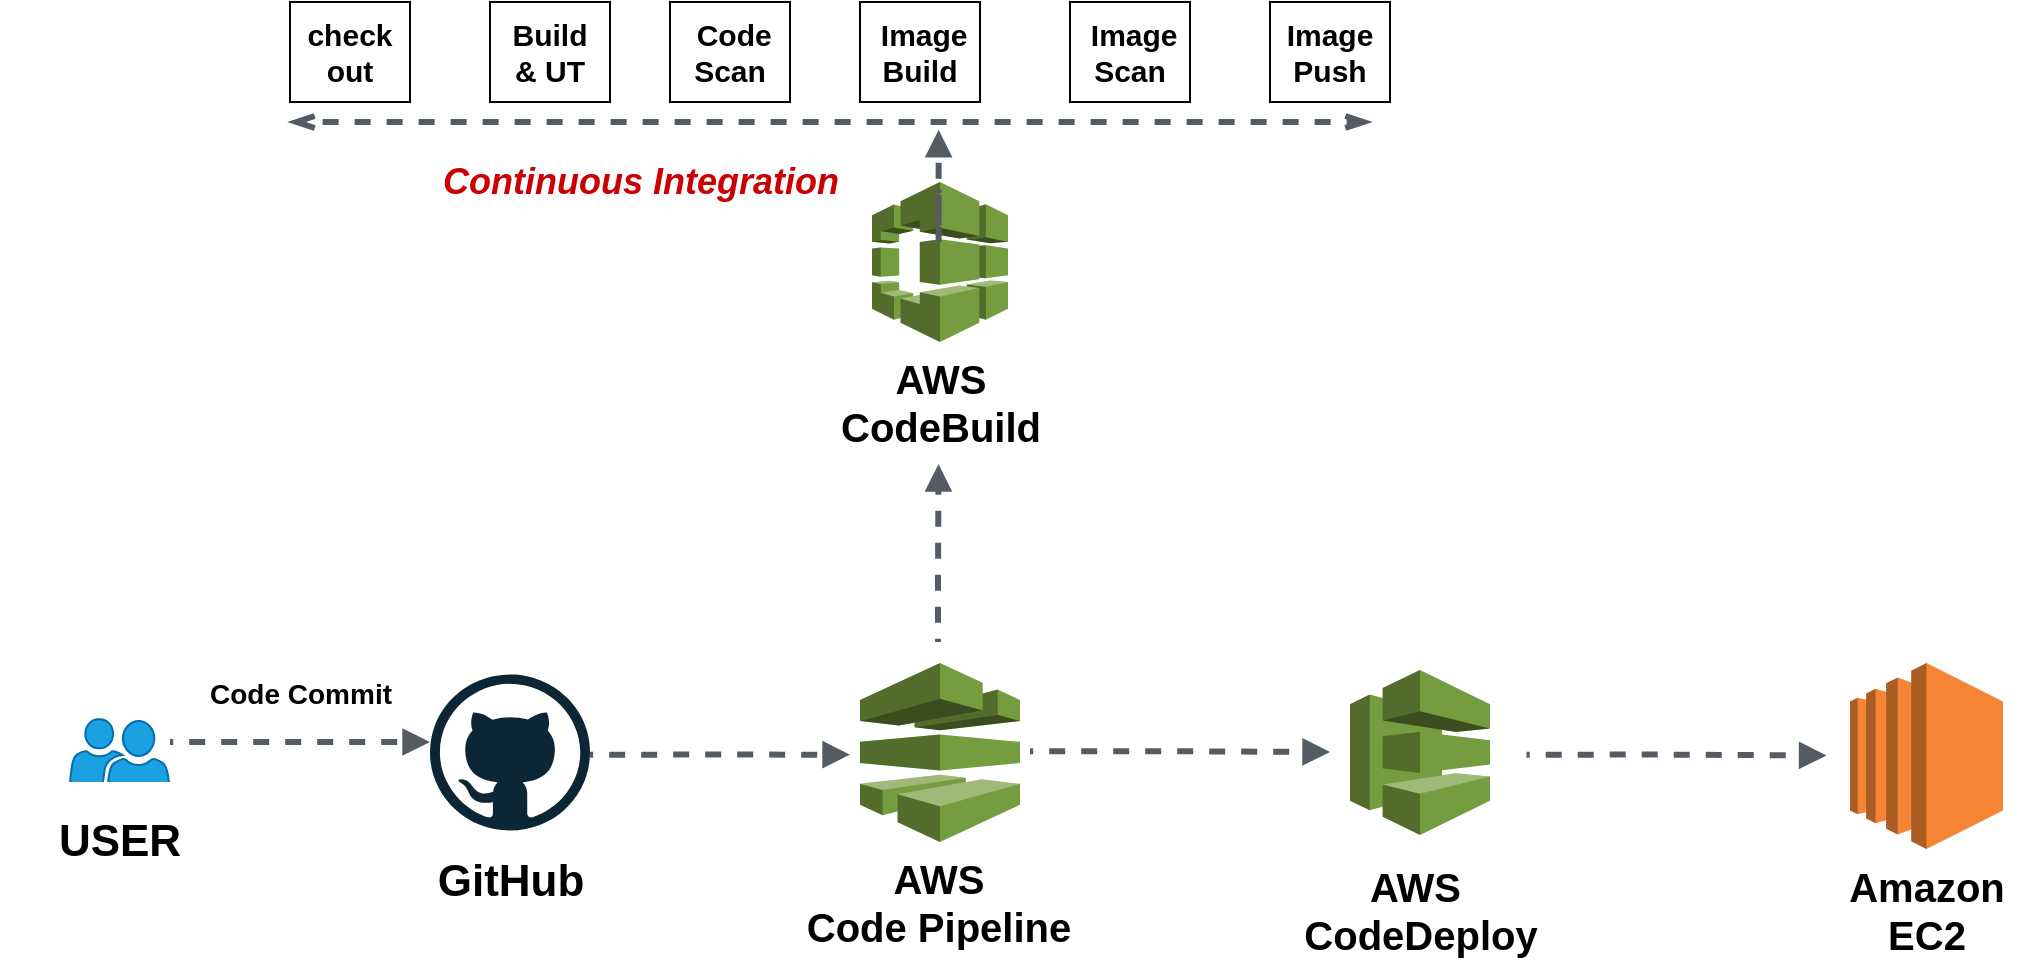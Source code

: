 <mxfile version="26.0.16">
  <diagram name="Page-1" id="hsaw5kZA_V9LT7LFlTlA">
    <mxGraphModel dx="1257" dy="714" grid="1" gridSize="10" guides="1" tooltips="1" connect="1" arrows="1" fold="1" page="1" pageScale="1" pageWidth="1169" pageHeight="827" math="0" shadow="0">
      <root>
        <mxCell id="0" />
        <mxCell id="1" parent="0" />
        <mxCell id="DUyp_SDA0KsKm434eSB0-1" value="" style="sketch=0;pointerEvents=1;shadow=0;dashed=0;html=1;strokeColor=#006EAF;labelPosition=center;verticalLabelPosition=bottom;verticalAlign=top;align=center;fillColor=#1ba1e2;shape=mxgraph.mscae.intune.user_group;fontColor=#ffffff;" parent="1" vertex="1">
          <mxGeometry x="110" y="528.5" width="50" height="37" as="geometry" />
        </mxCell>
        <mxCell id="DUyp_SDA0KsKm434eSB0-3" value="" style="dashed=0;outlineConnect=0;html=1;align=center;labelPosition=center;verticalLabelPosition=bottom;verticalAlign=top;shape=mxgraph.weblogos.github;" parent="1" vertex="1">
          <mxGeometry x="290" y="506.25" width="80" height="78" as="geometry" />
        </mxCell>
        <mxCell id="DUyp_SDA0KsKm434eSB0-4" value="" style="outlineConnect=0;dashed=0;verticalLabelPosition=bottom;verticalAlign=top;align=center;html=1;shape=mxgraph.aws3.codepipeline;fillColor=#759C3E;gradientColor=none;" parent="1" vertex="1">
          <mxGeometry x="505" y="500.5" width="80" height="89.5" as="geometry" />
        </mxCell>
        <mxCell id="DUyp_SDA0KsKm434eSB0-5" value="" style="outlineConnect=0;dashed=0;verticalLabelPosition=bottom;verticalAlign=top;align=center;html=1;shape=mxgraph.aws3.codebuild;fillColor=#759C3E;gradientColor=none;" parent="1" vertex="1">
          <mxGeometry x="511" y="260" width="68" height="80" as="geometry" />
        </mxCell>
        <mxCell id="DUyp_SDA0KsKm434eSB0-6" value="" style="outlineConnect=0;dashed=0;verticalLabelPosition=bottom;verticalAlign=top;align=center;html=1;shape=mxgraph.aws3.codedeploy;fillColor=#759C3E;gradientColor=none;" parent="1" vertex="1">
          <mxGeometry x="750" y="504" width="70" height="82.5" as="geometry" />
        </mxCell>
        <mxCell id="DUyp_SDA0KsKm434eSB0-7" value="" style="outlineConnect=0;dashed=0;verticalLabelPosition=bottom;verticalAlign=top;align=center;html=1;shape=mxgraph.aws3.ec2;fillColor=#F58534;gradientColor=none;" parent="1" vertex="1">
          <mxGeometry x="1000" y="500.5" width="76.5" height="93" as="geometry" />
        </mxCell>
        <mxCell id="DUyp_SDA0KsKm434eSB0-8" value="&lt;font style=&quot;font-size: 22px;&quot;&gt;&lt;b&gt;USER&lt;/b&gt;&lt;/font&gt;" style="whiteSpace=wrap;html=1;gradientColor=none;strokeColor=none;" parent="1" vertex="1">
          <mxGeometry x="75" y="560" width="120" height="60" as="geometry" />
        </mxCell>
        <mxCell id="DUyp_SDA0KsKm434eSB0-13" value="" style="edgeStyle=orthogonalEdgeStyle;html=1;endArrow=block;elbow=vertical;startArrow=none;endFill=1;strokeColor=#545B64;rounded=0;strokeWidth=3;flowAnimation=1;" parent="1" target="DUyp_SDA0KsKm434eSB0-3" edge="1">
          <mxGeometry width="100" relative="1" as="geometry">
            <mxPoint x="160" y="540" as="sourcePoint" />
            <mxPoint x="250" y="380" as="targetPoint" />
            <Array as="points">
              <mxPoint x="230" y="540" />
              <mxPoint x="230" y="540" />
            </Array>
          </mxGeometry>
        </mxCell>
        <mxCell id="DUyp_SDA0KsKm434eSB0-14" value="&lt;b&gt;&lt;font style=&quot;font-size: 14px;&quot;&gt;Code Commit&lt;/font&gt;&lt;/b&gt;" style="text;html=1;align=center;verticalAlign=middle;resizable=0;points=[];autosize=1;strokeColor=none;fillColor=none;" parent="1" vertex="1">
          <mxGeometry x="170" y="500.5" width="110" height="30" as="geometry" />
        </mxCell>
        <mxCell id="DUyp_SDA0KsKm434eSB0-16" value="&lt;b&gt;&lt;font style=&quot;font-size: 22px;&quot;&gt;GitHub&lt;/font&gt;&lt;/b&gt;" style="text;html=1;align=center;verticalAlign=middle;resizable=0;points=[];autosize=1;strokeColor=none;fillColor=none;" parent="1" vertex="1">
          <mxGeometry x="280" y="590" width="100" height="40" as="geometry" />
        </mxCell>
        <mxCell id="DUyp_SDA0KsKm434eSB0-17" value="&lt;b&gt;&lt;font style=&quot;font-size: 20px;&quot;&gt;AWS&lt;/font&gt;&lt;/b&gt;&lt;div&gt;&lt;b&gt;&lt;font style=&quot;font-size: 20px;&quot;&gt;Code Pipeline&lt;/font&gt;&lt;/b&gt;&lt;/div&gt;" style="text;html=1;align=center;verticalAlign=middle;resizable=0;points=[];autosize=1;strokeColor=none;fillColor=none;" parent="1" vertex="1">
          <mxGeometry x="464" y="590" width="160" height="60" as="geometry" />
        </mxCell>
        <mxCell id="DUyp_SDA0KsKm434eSB0-18" value="&lt;font style=&quot;font-size: 20px;&quot;&gt;&lt;b&gt;AWS&amp;nbsp;&lt;/b&gt;&lt;/font&gt;&lt;div&gt;&lt;font style=&quot;font-size: 20px;&quot;&gt;&lt;b&gt;CodeDeploy&lt;/b&gt;&lt;/font&gt;&lt;/div&gt;" style="text;html=1;align=center;verticalAlign=middle;resizable=0;points=[];autosize=1;strokeColor=none;fillColor=none;" parent="1" vertex="1">
          <mxGeometry x="715" y="593.5" width="140" height="60" as="geometry" />
        </mxCell>
        <mxCell id="DUyp_SDA0KsKm434eSB0-19" value="&lt;font style=&quot;font-size: 20px;&quot;&gt;&lt;b&gt;Amazon&lt;/b&gt;&lt;/font&gt;&lt;div&gt;&lt;font style=&quot;font-size: 20px;&quot;&gt;&lt;b&gt;EC2&lt;/b&gt;&lt;/font&gt;&lt;/div&gt;" style="text;html=1;align=center;verticalAlign=middle;resizable=0;points=[];autosize=1;strokeColor=none;fillColor=none;" parent="1" vertex="1">
          <mxGeometry x="988.25" y="593.5" width="100" height="60" as="geometry" />
        </mxCell>
        <mxCell id="DUyp_SDA0KsKm434eSB0-20" value="&lt;b&gt;&lt;font style=&quot;font-size: 20px;&quot;&gt;AWS&lt;/font&gt;&lt;/b&gt;&lt;div&gt;&lt;b&gt;&lt;font style=&quot;font-size: 20px;&quot;&gt;CodeBuild&lt;/font&gt;&lt;/b&gt;&lt;/div&gt;" style="text;html=1;align=center;verticalAlign=middle;resizable=0;points=[];autosize=1;strokeColor=none;fillColor=none;" parent="1" vertex="1">
          <mxGeometry x="485" y="340" width="120" height="60" as="geometry" />
        </mxCell>
        <mxCell id="DUyp_SDA0KsKm434eSB0-21" value="&lt;font style=&quot;font-size: 18px; color: rgb(204, 0, 0);&quot;&gt;&lt;i style=&quot;&quot;&gt;&lt;b&gt;Continuous Integration&lt;/b&gt;&lt;/i&gt;&lt;/font&gt;" style="text;html=1;align=center;verticalAlign=middle;resizable=0;points=[];autosize=1;strokeColor=none;fillColor=none;" parent="1" vertex="1">
          <mxGeometry x="285" y="240" width="220" height="40" as="geometry" />
        </mxCell>
        <mxCell id="DUyp_SDA0KsKm434eSB0-23" value="&lt;font style=&quot;font-size: 15px;&quot;&gt;&lt;b&gt;check&lt;/b&gt;&lt;/font&gt;&lt;div&gt;&lt;font style=&quot;font-size: 15px;&quot;&gt;&lt;b&gt;out&lt;/b&gt;&lt;/font&gt;&lt;/div&gt;" style="whiteSpace=wrap;html=1;" parent="1" vertex="1">
          <mxGeometry x="220" y="170" width="60" height="50" as="geometry" />
        </mxCell>
        <mxCell id="DUyp_SDA0KsKm434eSB0-25" value="&lt;span style=&quot;font-size: 15px;&quot;&gt;&lt;b&gt;Build&lt;/b&gt;&lt;/span&gt;&lt;div&gt;&lt;span style=&quot;font-size: 15px;&quot;&gt;&lt;b&gt;&amp;amp; UT&lt;/b&gt;&lt;/span&gt;&lt;/div&gt;" style="whiteSpace=wrap;html=1;" parent="1" vertex="1">
          <mxGeometry x="320" y="170" width="60" height="50" as="geometry" />
        </mxCell>
        <mxCell id="DUyp_SDA0KsKm434eSB0-26" value="&lt;span style=&quot;font-size: 15px;&quot;&gt;&lt;b&gt;&amp;nbsp;Code&lt;/b&gt;&lt;/span&gt;&lt;div&gt;&lt;span style=&quot;font-size: 15px;&quot;&gt;&lt;b&gt;Scan&lt;/b&gt;&lt;/span&gt;&lt;/div&gt;" style="whiteSpace=wrap;html=1;" parent="1" vertex="1">
          <mxGeometry x="410" y="170" width="60" height="50" as="geometry" />
        </mxCell>
        <mxCell id="DUyp_SDA0KsKm434eSB0-27" value="&lt;span style=&quot;font-size: 15px;&quot;&gt;&lt;b&gt;&amp;nbsp;Image&lt;/b&gt;&lt;/span&gt;&lt;div&gt;&lt;span style=&quot;font-size: 15px;&quot;&gt;&lt;b&gt;Build&lt;/b&gt;&lt;/span&gt;&lt;/div&gt;" style="whiteSpace=wrap;html=1;" parent="1" vertex="1">
          <mxGeometry x="505" y="170" width="60" height="50" as="geometry" />
        </mxCell>
        <mxCell id="DUyp_SDA0KsKm434eSB0-29" value="&lt;span style=&quot;font-size: 15px;&quot;&gt;&lt;b&gt;&amp;nbsp;Image&lt;/b&gt;&lt;/span&gt;&lt;div&gt;&lt;span style=&quot;font-size: 15px;&quot;&gt;&lt;b&gt;Scan&lt;/b&gt;&lt;/span&gt;&lt;/div&gt;" style="whiteSpace=wrap;html=1;" parent="1" vertex="1">
          <mxGeometry x="610" y="170" width="60" height="50" as="geometry" />
        </mxCell>
        <mxCell id="DUyp_SDA0KsKm434eSB0-30" value="&lt;span style=&quot;font-size: 15px;&quot;&gt;&lt;b&gt;&amp;nbsp;Image&amp;nbsp;&lt;/b&gt;&lt;/span&gt;&lt;div&gt;&lt;span style=&quot;font-size: 15px;&quot;&gt;&lt;b&gt;Push&lt;/b&gt;&lt;/span&gt;&lt;/div&gt;" style="whiteSpace=wrap;html=1;" parent="1" vertex="1">
          <mxGeometry x="710" y="170" width="60" height="50" as="geometry" />
        </mxCell>
        <mxCell id="DUyp_SDA0KsKm434eSB0-31" value="" style="edgeStyle=orthogonalEdgeStyle;html=1;endArrow=block;elbow=vertical;startArrow=none;endFill=1;strokeColor=#545B64;rounded=0;strokeWidth=3;flowAnimation=1;" parent="1" edge="1">
          <mxGeometry width="100" relative="1" as="geometry">
            <mxPoint x="370" y="546.33" as="sourcePoint" />
            <mxPoint x="500" y="546.33" as="targetPoint" />
            <Array as="points">
              <mxPoint x="440" y="546.33" />
              <mxPoint x="440" y="546.33" />
            </Array>
          </mxGeometry>
        </mxCell>
        <mxCell id="DUyp_SDA0KsKm434eSB0-32" value="" style="edgeStyle=orthogonalEdgeStyle;html=1;endArrow=block;elbow=vertical;startArrow=none;endFill=1;strokeColor=#545B64;rounded=0;strokeWidth=3;flowAnimation=1;" parent="1" edge="1">
          <mxGeometry width="100" relative="1" as="geometry">
            <mxPoint x="590" y="544.58" as="sourcePoint" />
            <mxPoint x="740" y="545" as="targetPoint" />
            <Array as="points">
              <mxPoint x="660" y="544.58" />
              <mxPoint x="660" y="544.58" />
            </Array>
          </mxGeometry>
        </mxCell>
        <mxCell id="DUyp_SDA0KsKm434eSB0-33" value="" style="edgeStyle=orthogonalEdgeStyle;html=1;endArrow=block;elbow=vertical;startArrow=none;endFill=1;strokeColor=#545B64;rounded=0;strokeWidth=3;flowAnimation=1;" parent="1" edge="1">
          <mxGeometry width="100" relative="1" as="geometry">
            <mxPoint x="838.25" y="546.33" as="sourcePoint" />
            <mxPoint x="988.25" y="546.75" as="targetPoint" />
            <Array as="points">
              <mxPoint x="908.25" y="546.33" />
              <mxPoint x="908.25" y="546.33" />
            </Array>
          </mxGeometry>
        </mxCell>
        <mxCell id="DUyp_SDA0KsKm434eSB0-34" value="" style="edgeStyle=orthogonalEdgeStyle;html=1;endArrow=block;elbow=vertical;startArrow=none;endFill=1;strokeColor=#545B64;rounded=0;strokeWidth=3;entryX=0.494;entryY=1.017;entryDx=0;entryDy=0;entryPerimeter=0;flowAnimation=1;" parent="1" target="DUyp_SDA0KsKm434eSB0-20" edge="1">
          <mxGeometry width="100" relative="1" as="geometry">
            <mxPoint x="544" y="490" as="sourcePoint" />
            <mxPoint x="540" y="457.713" as="targetPoint" />
            <Array as="points">
              <mxPoint x="544" y="457" />
            </Array>
          </mxGeometry>
        </mxCell>
        <mxCell id="DUyp_SDA0KsKm434eSB0-36" value="" style="edgeStyle=orthogonalEdgeStyle;html=1;endArrow=openThin;elbow=vertical;startArrow=openThin;startFill=0;endFill=0;strokeColor=#545B64;rounded=0;strokeWidth=3;flowAnimation=1;" parent="1" edge="1">
          <mxGeometry width="100" relative="1" as="geometry">
            <mxPoint x="220" y="230" as="sourcePoint" />
            <mxPoint x="760" y="230" as="targetPoint" />
          </mxGeometry>
        </mxCell>
        <mxCell id="DUyp_SDA0KsKm434eSB0-37" value="" style="edgeStyle=orthogonalEdgeStyle;html=1;endArrow=block;elbow=vertical;startArrow=none;endFill=1;strokeColor=#545B64;rounded=0;strokeWidth=3;entryX=0.494;entryY=1.017;entryDx=0;entryDy=0;entryPerimeter=0;flowAnimation=1;" parent="1" edge="1">
          <mxGeometry width="100" relative="1" as="geometry">
            <mxPoint x="544.33" y="263.93" as="sourcePoint" />
            <mxPoint x="544.33" y="233.93" as="targetPoint" />
            <Array as="points">
              <mxPoint x="544.33" y="289.93" />
            </Array>
          </mxGeometry>
        </mxCell>
      </root>
    </mxGraphModel>
  </diagram>
</mxfile>
